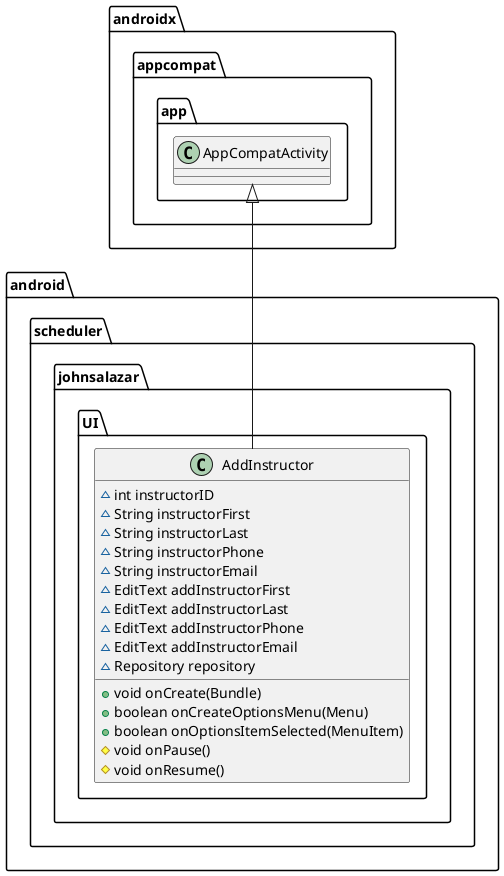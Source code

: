 @startuml
class android.scheduler.johnsalazar.UI.AddInstructor {
~ int instructorID
~ String instructorFirst
~ String instructorLast
~ String instructorPhone
~ String instructorEmail
~ EditText addInstructorFirst
~ EditText addInstructorLast
~ EditText addInstructorPhone
~ EditText addInstructorEmail
~ Repository repository
+ void onCreate(Bundle)
+ boolean onCreateOptionsMenu(Menu)
+ boolean onOptionsItemSelected(MenuItem)
# void onPause()
# void onResume()
}




androidx.appcompat.app.AppCompatActivity <|-- android.scheduler.johnsalazar.UI.AddInstructor
@enduml
